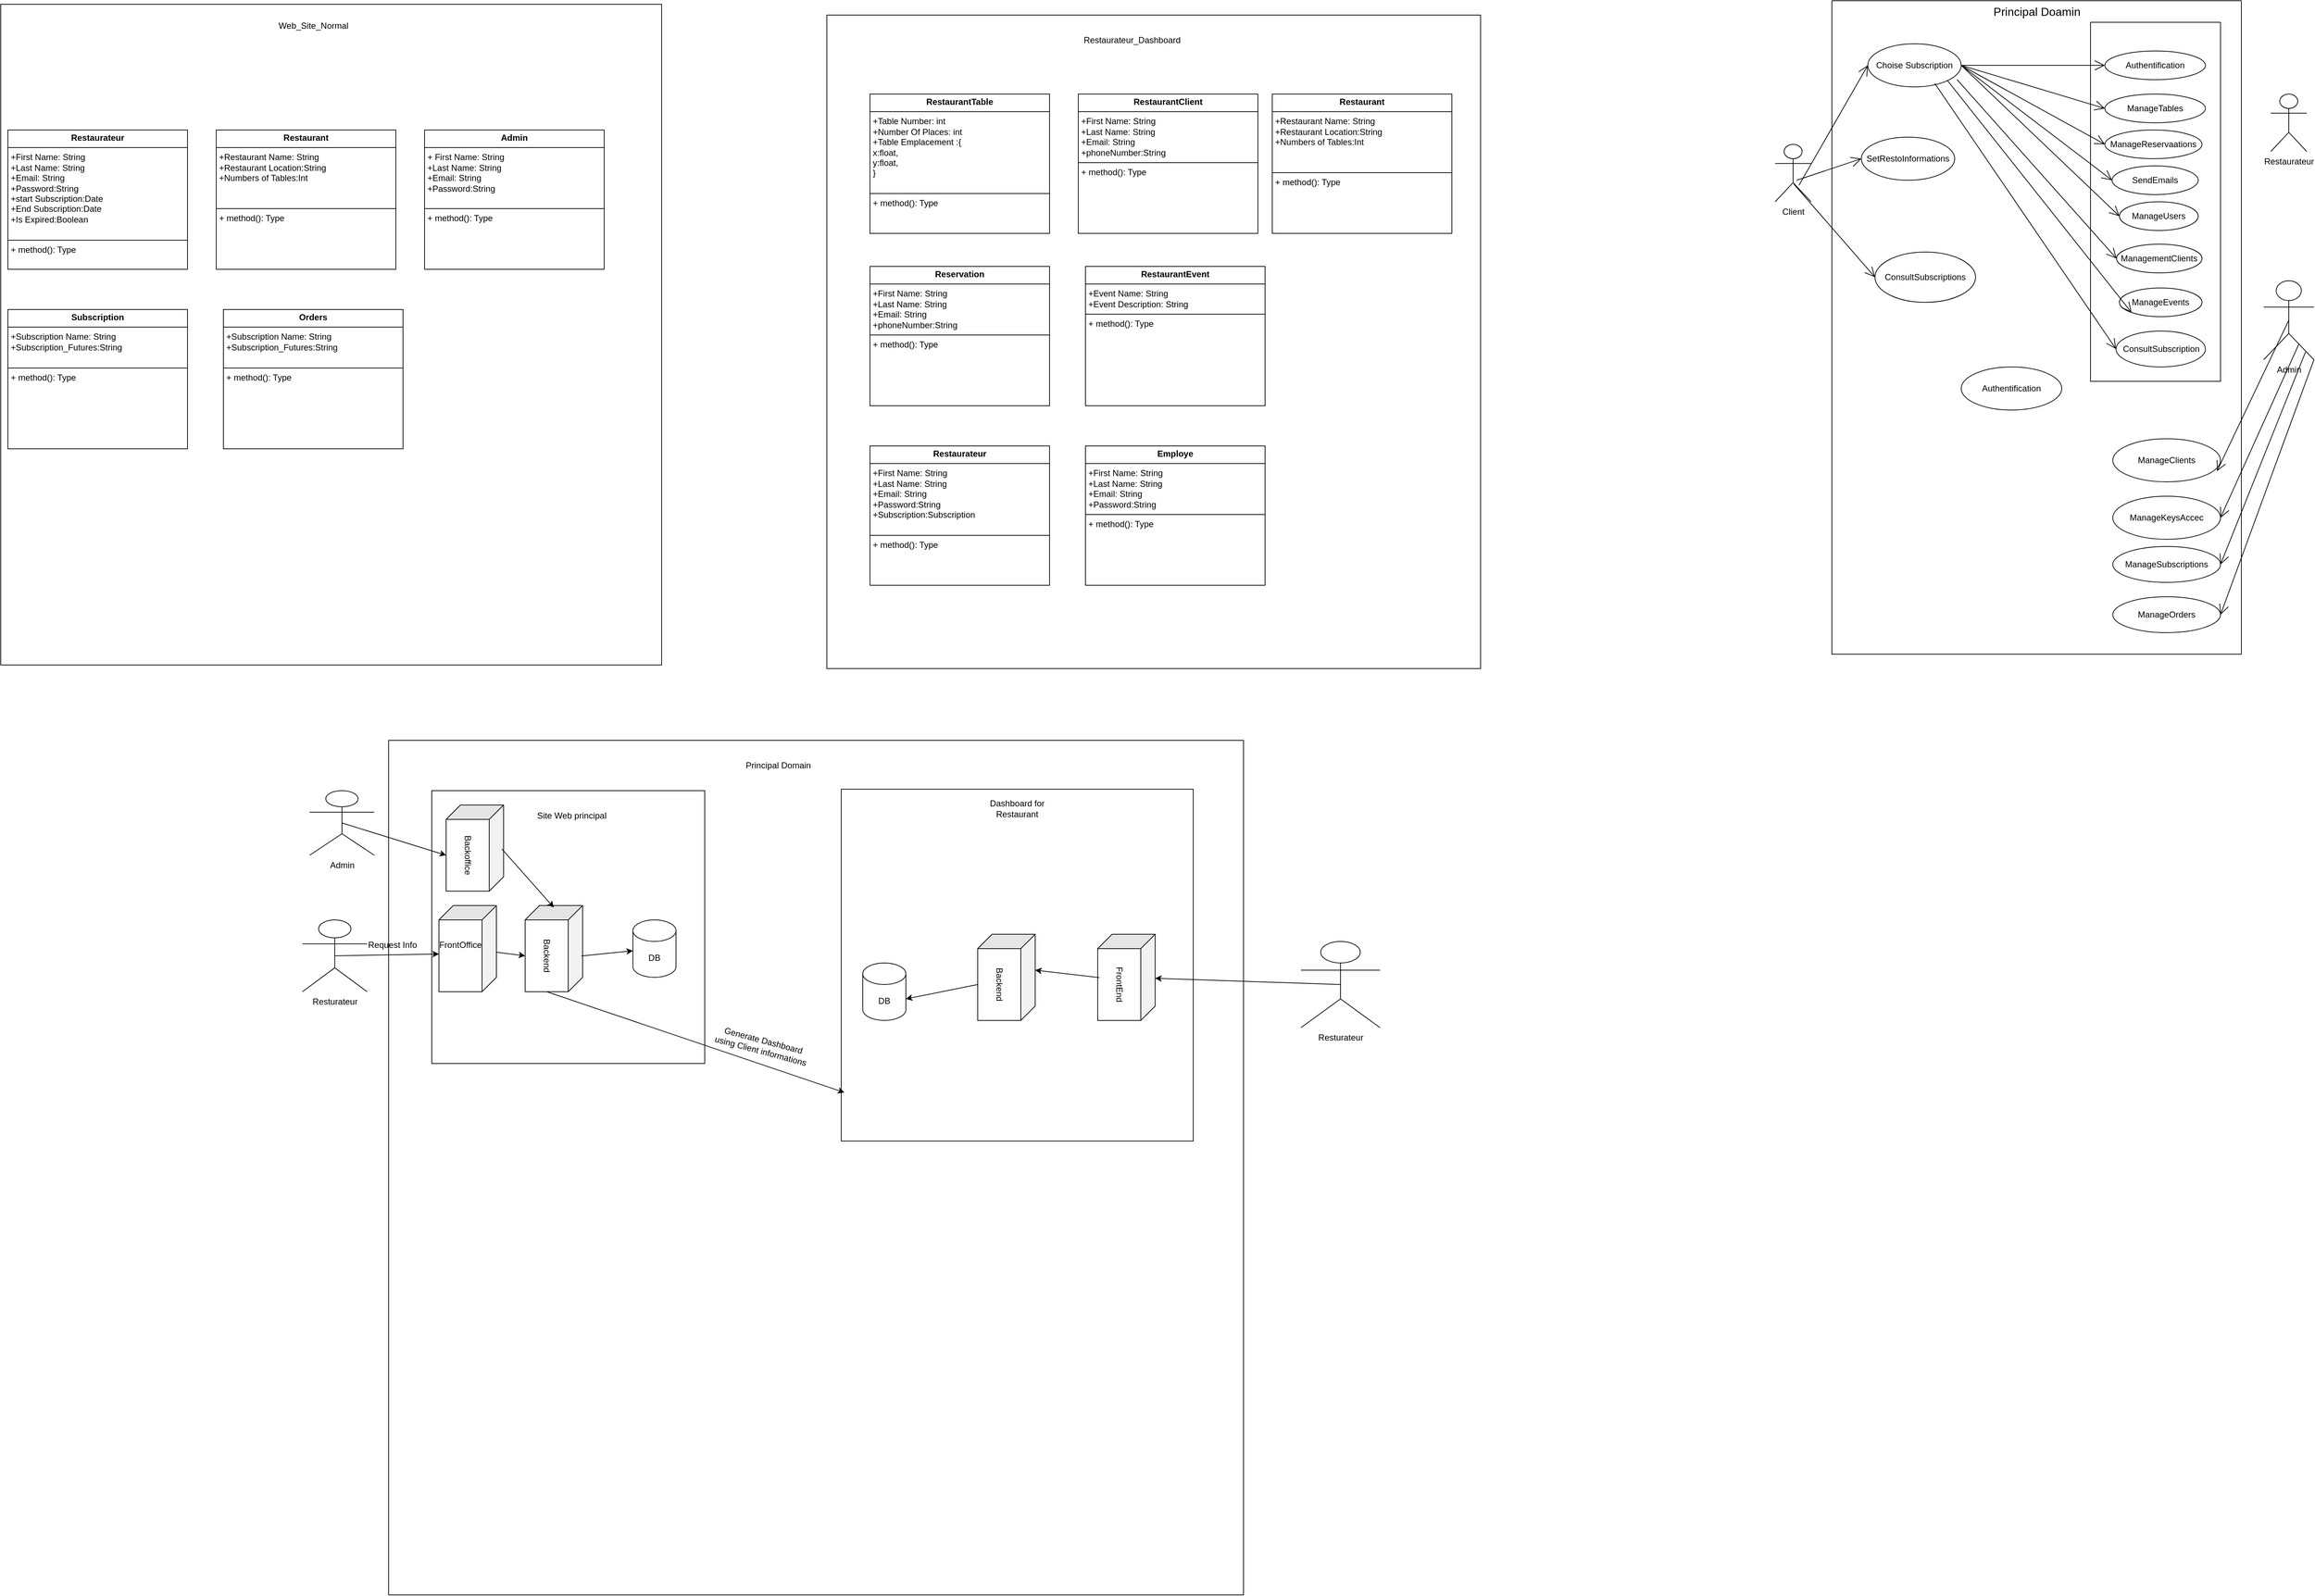 <mxfile version="24.8.4">
  <diagram id="C5RBs43oDa-KdzZeNtuy" name="Page-1">
    <mxGraphModel dx="2351" dy="675" grid="1" gridSize="10" guides="1" tooltips="1" connect="1" arrows="1" fold="1" page="1" pageScale="1" pageWidth="827" pageHeight="1169" math="0" shadow="0">
      <root>
        <mxCell id="WIyWlLk6GJQsqaUBKTNV-0" />
        <mxCell id="WIyWlLk6GJQsqaUBKTNV-1" parent="WIyWlLk6GJQsqaUBKTNV-0" />
        <mxCell id="es_hzVNeBXML-SNqYfub-71" value="Admin" style="shape=umlActor;verticalLabelPosition=bottom;verticalAlign=top;html=1;outlineConnect=0;" vertex="1" parent="WIyWlLk6GJQsqaUBKTNV-1">
          <mxGeometry x="-370" y="1850" width="90" height="90" as="geometry" />
        </mxCell>
        <mxCell id="es_hzVNeBXML-SNqYfub-73" value="" style="whiteSpace=wrap;html=1;aspect=fixed;" vertex="1" parent="WIyWlLk6GJQsqaUBKTNV-1">
          <mxGeometry x="-260" y="1780" width="1190" height="1190" as="geometry" />
        </mxCell>
        <mxCell id="es_hzVNeBXML-SNqYfub-74" value="" style="whiteSpace=wrap;html=1;aspect=fixed;strokeColor=default;" vertex="1" parent="WIyWlLk6GJQsqaUBKTNV-1">
          <mxGeometry x="-200" y="1850" width="380" height="380" as="geometry" />
        </mxCell>
        <mxCell id="es_hzVNeBXML-SNqYfub-76" value="" style="whiteSpace=wrap;html=1;aspect=fixed;" vertex="1" parent="WIyWlLk6GJQsqaUBKTNV-1">
          <mxGeometry x="370" y="1848" width="490" height="490" as="geometry" />
        </mxCell>
        <mxCell id="es_hzVNeBXML-SNqYfub-77" value="Resturateur" style="shape=umlActor;verticalLabelPosition=bottom;verticalAlign=top;html=1;outlineConnect=0;" vertex="1" parent="WIyWlLk6GJQsqaUBKTNV-1">
          <mxGeometry x="-380" y="2030" width="90" height="100" as="geometry" />
        </mxCell>
        <mxCell id="es_hzVNeBXML-SNqYfub-78" value="DB" style="shape=cylinder3;whiteSpace=wrap;html=1;boundedLbl=1;backgroundOutline=1;size=15;" vertex="1" parent="WIyWlLk6GJQsqaUBKTNV-1">
          <mxGeometry x="80" y="2030" width="60" height="80" as="geometry" />
        </mxCell>
        <mxCell id="es_hzVNeBXML-SNqYfub-80" value="" style="shape=cube;whiteSpace=wrap;html=1;boundedLbl=1;backgroundOutline=1;darkOpacity=0.05;darkOpacity2=0.1;rotation=90;" vertex="1" parent="WIyWlLk6GJQsqaUBKTNV-1">
          <mxGeometry x="-210" y="2030" width="120" height="80" as="geometry" />
        </mxCell>
        <mxCell id="es_hzVNeBXML-SNqYfub-81" value="Backend" style="shape=cube;whiteSpace=wrap;html=1;boundedLbl=1;backgroundOutline=1;darkOpacity=0.05;darkOpacity2=0.1;rotation=90;" vertex="1" parent="WIyWlLk6GJQsqaUBKTNV-1">
          <mxGeometry x="-90" y="2030" width="120" height="80" as="geometry" />
        </mxCell>
        <mxCell id="es_hzVNeBXML-SNqYfub-82" value="FrontOffice" style="text;strokeColor=none;align=center;fillColor=none;html=1;verticalAlign=middle;whiteSpace=wrap;rounded=0;" vertex="1" parent="WIyWlLk6GJQsqaUBKTNV-1">
          <mxGeometry x="-190" y="2040" width="60" height="50" as="geometry" />
        </mxCell>
        <mxCell id="es_hzVNeBXML-SNqYfub-83" value="Backoffice" style="shape=cube;whiteSpace=wrap;html=1;boundedLbl=1;backgroundOutline=1;darkOpacity=0.05;darkOpacity2=0.1;rotation=90;" vertex="1" parent="WIyWlLk6GJQsqaUBKTNV-1">
          <mxGeometry x="-200" y="1890" width="120" height="80" as="geometry" />
        </mxCell>
        <mxCell id="es_hzVNeBXML-SNqYfub-84" value="DB" style="shape=cylinder3;whiteSpace=wrap;html=1;boundedLbl=1;backgroundOutline=1;size=15;" vertex="1" parent="WIyWlLk6GJQsqaUBKTNV-1">
          <mxGeometry x="400" y="2090" width="60" height="80" as="geometry" />
        </mxCell>
        <mxCell id="es_hzVNeBXML-SNqYfub-85" value="Backend" style="shape=cube;whiteSpace=wrap;html=1;boundedLbl=1;backgroundOutline=1;darkOpacity=0.05;darkOpacity2=0.1;rotation=90;" vertex="1" parent="WIyWlLk6GJQsqaUBKTNV-1">
          <mxGeometry x="540" y="2070" width="120" height="80" as="geometry" />
        </mxCell>
        <mxCell id="es_hzVNeBXML-SNqYfub-86" value="FrontEnd" style="shape=cube;whiteSpace=wrap;html=1;boundedLbl=1;backgroundOutline=1;darkOpacity=0.05;darkOpacity2=0.1;rotation=90;" vertex="1" parent="WIyWlLk6GJQsqaUBKTNV-1">
          <mxGeometry x="707" y="2070" width="120" height="80" as="geometry" />
        </mxCell>
        <mxCell id="es_hzVNeBXML-SNqYfub-88" value="" style="endArrow=classic;html=1;rounded=0;entryX=0;entryY=0.75;entryDx=0;entryDy=0;exitX=0.5;exitY=0.5;exitDx=0;exitDy=0;exitPerimeter=0;" edge="1" parent="WIyWlLk6GJQsqaUBKTNV-1" source="es_hzVNeBXML-SNqYfub-77" target="es_hzVNeBXML-SNqYfub-82">
          <mxGeometry width="50" height="50" relative="1" as="geometry">
            <mxPoint x="-50" y="2110" as="sourcePoint" />
            <mxPoint y="2060" as="targetPoint" />
          </mxGeometry>
        </mxCell>
        <mxCell id="es_hzVNeBXML-SNqYfub-89" value="Request Info" style="text;html=1;align=center;verticalAlign=middle;resizable=0;points=[];autosize=1;strokeColor=none;fillColor=none;rotation=0;" vertex="1" parent="WIyWlLk6GJQsqaUBKTNV-1">
          <mxGeometry x="-300" y="2050" width="90" height="30" as="geometry" />
        </mxCell>
        <mxCell id="es_hzVNeBXML-SNqYfub-90" value="" style="endArrow=classic;html=1;rounded=0;entryX=0;entryY=0;entryDx=70;entryDy=80;entryPerimeter=0;" edge="1" parent="WIyWlLk6GJQsqaUBKTNV-1" source="es_hzVNeBXML-SNqYfub-80" target="es_hzVNeBXML-SNqYfub-81">
          <mxGeometry width="50" height="50" relative="1" as="geometry">
            <mxPoint x="-30" y="2130" as="sourcePoint" />
            <mxPoint x="20" y="2080" as="targetPoint" />
          </mxGeometry>
        </mxCell>
        <mxCell id="es_hzVNeBXML-SNqYfub-91" value="" style="endArrow=classic;html=1;rounded=0;exitX=0.585;exitY=0.021;exitDx=0;exitDy=0;exitPerimeter=0;" edge="1" parent="WIyWlLk6GJQsqaUBKTNV-1" source="es_hzVNeBXML-SNqYfub-81" target="es_hzVNeBXML-SNqYfub-78">
          <mxGeometry width="50" height="50" relative="1" as="geometry">
            <mxPoint x="-30" y="2130" as="sourcePoint" />
            <mxPoint x="20" y="2080" as="targetPoint" />
          </mxGeometry>
        </mxCell>
        <mxCell id="es_hzVNeBXML-SNqYfub-93" value="" style="endArrow=classic;html=1;rounded=0;exitX=0.5;exitY=0.5;exitDx=0;exitDy=0;exitPerimeter=0;entryX=0;entryY=0;entryDx=70;entryDy=80;entryPerimeter=0;" edge="1" parent="WIyWlLk6GJQsqaUBKTNV-1" source="es_hzVNeBXML-SNqYfub-71" target="es_hzVNeBXML-SNqYfub-83">
          <mxGeometry width="50" height="50" relative="1" as="geometry">
            <mxPoint x="-30" y="2130" as="sourcePoint" />
            <mxPoint x="20" y="2080" as="targetPoint" />
          </mxGeometry>
        </mxCell>
        <mxCell id="es_hzVNeBXML-SNqYfub-96" value="" style="endArrow=classic;html=1;rounded=0;exitX=0.51;exitY=0.03;exitDx=0;exitDy=0;exitPerimeter=0;entryX=0.023;entryY=0.501;entryDx=0;entryDy=0;entryPerimeter=0;" edge="1" parent="WIyWlLk6GJQsqaUBKTNV-1" source="es_hzVNeBXML-SNqYfub-83" target="es_hzVNeBXML-SNqYfub-81">
          <mxGeometry width="50" height="50" relative="1" as="geometry">
            <mxPoint x="-10" y="2060" as="sourcePoint" />
            <mxPoint x="40" y="2010" as="targetPoint" />
          </mxGeometry>
        </mxCell>
        <mxCell id="es_hzVNeBXML-SNqYfub-97" value="Resturateur" style="shape=umlActor;verticalLabelPosition=bottom;verticalAlign=top;html=1;outlineConnect=0;" vertex="1" parent="WIyWlLk6GJQsqaUBKTNV-1">
          <mxGeometry x="1010" y="2060" width="110" height="120" as="geometry" />
        </mxCell>
        <mxCell id="es_hzVNeBXML-SNqYfub-98" value="" style="endArrow=classic;html=1;rounded=0;exitX=0.5;exitY=0.5;exitDx=0;exitDy=0;exitPerimeter=0;" edge="1" parent="WIyWlLk6GJQsqaUBKTNV-1" source="es_hzVNeBXML-SNqYfub-97" target="es_hzVNeBXML-SNqYfub-86">
          <mxGeometry width="50" height="50" relative="1" as="geometry">
            <mxPoint x="330" y="2170" as="sourcePoint" />
            <mxPoint x="380" y="2120" as="targetPoint" />
          </mxGeometry>
        </mxCell>
        <mxCell id="es_hzVNeBXML-SNqYfub-101" value="" style="endArrow=classic;html=1;rounded=0;exitX=0;exitY=0;exitDx=120;exitDy=50;exitPerimeter=0;entryX=0.009;entryY=0.862;entryDx=0;entryDy=0;entryPerimeter=0;" edge="1" parent="WIyWlLk6GJQsqaUBKTNV-1" source="es_hzVNeBXML-SNqYfub-81" target="es_hzVNeBXML-SNqYfub-76">
          <mxGeometry width="50" height="50" relative="1" as="geometry">
            <mxPoint x="330" y="2170" as="sourcePoint" />
            <mxPoint x="380" y="2120" as="targetPoint" />
          </mxGeometry>
        </mxCell>
        <mxCell id="es_hzVNeBXML-SNqYfub-102" value="" style="endArrow=classic;html=1;rounded=0;entryX=0;entryY=0;entryDx=50;entryDy=0;entryPerimeter=0;exitX=0.503;exitY=0.971;exitDx=0;exitDy=0;exitPerimeter=0;" edge="1" parent="WIyWlLk6GJQsqaUBKTNV-1" source="es_hzVNeBXML-SNqYfub-86" target="es_hzVNeBXML-SNqYfub-85">
          <mxGeometry width="50" height="50" relative="1" as="geometry">
            <mxPoint x="330" y="2160" as="sourcePoint" />
            <mxPoint x="380" y="2110" as="targetPoint" />
          </mxGeometry>
        </mxCell>
        <mxCell id="es_hzVNeBXML-SNqYfub-103" value="" style="endArrow=classic;html=1;rounded=0;exitX=0;exitY=0;exitDx=70;exitDy=80;exitPerimeter=0;" edge="1" parent="WIyWlLk6GJQsqaUBKTNV-1" source="es_hzVNeBXML-SNqYfub-85">
          <mxGeometry width="50" height="50" relative="1" as="geometry">
            <mxPoint x="330" y="2160" as="sourcePoint" />
            <mxPoint x="460" y="2140" as="targetPoint" />
          </mxGeometry>
        </mxCell>
        <mxCell id="es_hzVNeBXML-SNqYfub-132" value="" style="whiteSpace=wrap;html=1;aspect=fixed;" vertex="1" parent="WIyWlLk6GJQsqaUBKTNV-1">
          <mxGeometry x="-800" y="755" width="920" height="920" as="geometry" />
        </mxCell>
        <mxCell id="es_hzVNeBXML-SNqYfub-104" value="Dashboard for Restaurant" style="text;strokeColor=none;align=center;fillColor=none;html=1;verticalAlign=middle;whiteSpace=wrap;rounded=0;" vertex="1" parent="WIyWlLk6GJQsqaUBKTNV-1">
          <mxGeometry x="560" y="1860" width="110" height="30" as="geometry" />
        </mxCell>
        <mxCell id="es_hzVNeBXML-SNqYfub-105" value="Site Web principal" style="text;strokeColor=none;align=center;fillColor=none;html=1;verticalAlign=middle;whiteSpace=wrap;rounded=0;" vertex="1" parent="WIyWlLk6GJQsqaUBKTNV-1">
          <mxGeometry x="-60" y="1870" width="110" height="30" as="geometry" />
        </mxCell>
        <mxCell id="es_hzVNeBXML-SNqYfub-106" value="Generate Dashboard using Client informations" style="text;strokeColor=none;align=center;fillColor=none;html=1;verticalAlign=middle;whiteSpace=wrap;rounded=0;rotation=15;" vertex="1" parent="WIyWlLk6GJQsqaUBKTNV-1">
          <mxGeometry x="190" y="2190" width="140" height="30" as="geometry" />
        </mxCell>
        <mxCell id="es_hzVNeBXML-SNqYfub-107" value="Principal Domain" style="text;strokeColor=none;align=center;fillColor=none;html=1;verticalAlign=middle;whiteSpace=wrap;rounded=0;" vertex="1" parent="WIyWlLk6GJQsqaUBKTNV-1">
          <mxGeometry x="210" y="1800" width="145" height="30" as="geometry" />
        </mxCell>
        <mxCell id="es_hzVNeBXML-SNqYfub-111" value="" style="group" vertex="1" connectable="0" parent="WIyWlLk6GJQsqaUBKTNV-1">
          <mxGeometry x="1670" y="750" width="750" height="910" as="geometry" />
        </mxCell>
        <mxCell id="es_hzVNeBXML-SNqYfub-0" value="Client" style="shape=umlActor;verticalLabelPosition=bottom;verticalAlign=top;html=1;" vertex="1" parent="es_hzVNeBXML-SNqYfub-111">
          <mxGeometry y="200" width="50" height="80" as="geometry" />
        </mxCell>
        <mxCell id="es_hzVNeBXML-SNqYfub-1" value="" style="swimlane;startSize=0;" vertex="1" parent="es_hzVNeBXML-SNqYfub-111">
          <mxGeometry x="79" width="570" height="910" as="geometry" />
        </mxCell>
        <mxCell id="es_hzVNeBXML-SNqYfub-2" value="Authentification" style="ellipse;whiteSpace=wrap;html=1;" vertex="1" parent="es_hzVNeBXML-SNqYfub-1">
          <mxGeometry x="180" y="510" width="140" height="60" as="geometry" />
        </mxCell>
        <mxCell id="es_hzVNeBXML-SNqYfub-3" value="Choise Subscription" style="ellipse;whiteSpace=wrap;html=1;" vertex="1" parent="es_hzVNeBXML-SNqYfub-1">
          <mxGeometry x="50" y="60" width="130" height="60" as="geometry" />
        </mxCell>
        <mxCell id="es_hzVNeBXML-SNqYfub-4" value="SetRestoInformations" style="ellipse;whiteSpace=wrap;html=1;" vertex="1" parent="es_hzVNeBXML-SNqYfub-1">
          <mxGeometry x="41" y="190" width="130" height="60" as="geometry" />
        </mxCell>
        <mxCell id="es_hzVNeBXML-SNqYfub-5" value="ConsultSubscriptions" style="ellipse;whiteSpace=wrap;html=1;" vertex="1" parent="es_hzVNeBXML-SNqYfub-1">
          <mxGeometry x="60" y="350" width="140" height="70" as="geometry" />
        </mxCell>
        <mxCell id="es_hzVNeBXML-SNqYfub-11" value="" style="swimlane;startSize=0;" vertex="1" parent="es_hzVNeBXML-SNqYfub-1">
          <mxGeometry x="360" y="30" width="181" height="500" as="geometry" />
        </mxCell>
        <mxCell id="es_hzVNeBXML-SNqYfub-15" value="Authentification" style="ellipse;whiteSpace=wrap;html=1;" vertex="1" parent="es_hzVNeBXML-SNqYfub-11">
          <mxGeometry x="20" y="40" width="140" height="40" as="geometry" />
        </mxCell>
        <mxCell id="es_hzVNeBXML-SNqYfub-21" value="ManageTables" style="ellipse;whiteSpace=wrap;html=1;" vertex="1" parent="es_hzVNeBXML-SNqYfub-11">
          <mxGeometry x="20" y="100" width="140" height="40" as="geometry" />
        </mxCell>
        <mxCell id="es_hzVNeBXML-SNqYfub-22" value="ManageReservaations" style="ellipse;whiteSpace=wrap;html=1;" vertex="1" parent="es_hzVNeBXML-SNqYfub-11">
          <mxGeometry x="20" y="150" width="135.25" height="40" as="geometry" />
        </mxCell>
        <mxCell id="es_hzVNeBXML-SNqYfub-23" value="SendEmails" style="ellipse;whiteSpace=wrap;html=1;" vertex="1" parent="es_hzVNeBXML-SNqYfub-11">
          <mxGeometry x="30" y="200" width="120" height="40" as="geometry" />
        </mxCell>
        <mxCell id="es_hzVNeBXML-SNqYfub-24" value="ManageUsers" style="ellipse;whiteSpace=wrap;html=1;" vertex="1" parent="es_hzVNeBXML-SNqYfub-11">
          <mxGeometry x="40.25" y="250" width="109.75" height="40" as="geometry" />
        </mxCell>
        <mxCell id="es_hzVNeBXML-SNqYfub-25" value="ManagementClients" style="ellipse;whiteSpace=wrap;html=1;" vertex="1" parent="es_hzVNeBXML-SNqYfub-11">
          <mxGeometry x="36.25" y="309" width="119" height="40" as="geometry" />
        </mxCell>
        <mxCell id="es_hzVNeBXML-SNqYfub-26" value="ManageEvents" style="ellipse;whiteSpace=wrap;html=1;" vertex="1" parent="es_hzVNeBXML-SNqYfub-11">
          <mxGeometry x="40.25" y="370" width="115" height="40" as="geometry" />
        </mxCell>
        <mxCell id="es_hzVNeBXML-SNqYfub-37" value="ConsultSubscription" style="ellipse;whiteSpace=wrap;html=1;" vertex="1" parent="es_hzVNeBXML-SNqYfub-11">
          <mxGeometry x="35.5" y="430" width="124.5" height="50" as="geometry" />
        </mxCell>
        <mxCell id="es_hzVNeBXML-SNqYfub-18" value="Principal Doamin" style="text;html=1;align=center;verticalAlign=middle;resizable=0;points=[];autosize=1;strokeColor=none;fillColor=none;fontSize=16;" vertex="1" parent="es_hzVNeBXML-SNqYfub-1">
          <mxGeometry x="215" width="140" height="30" as="geometry" />
        </mxCell>
        <mxCell id="es_hzVNeBXML-SNqYfub-30" value="ManageClients" style="ellipse;whiteSpace=wrap;html=1;" vertex="1" parent="es_hzVNeBXML-SNqYfub-1">
          <mxGeometry x="391" y="610" width="150" height="60" as="geometry" />
        </mxCell>
        <mxCell id="es_hzVNeBXML-SNqYfub-31" value="ManageKeysAccec" style="ellipse;whiteSpace=wrap;html=1;" vertex="1" parent="es_hzVNeBXML-SNqYfub-1">
          <mxGeometry x="391" y="690" width="150" height="60" as="geometry" />
        </mxCell>
        <mxCell id="es_hzVNeBXML-SNqYfub-32" value="ManageSubscriptions" style="ellipse;whiteSpace=wrap;html=1;" vertex="1" parent="es_hzVNeBXML-SNqYfub-1">
          <mxGeometry x="391" y="760" width="150" height="50" as="geometry" />
        </mxCell>
        <mxCell id="es_hzVNeBXML-SNqYfub-33" value="ManageOrders" style="ellipse;whiteSpace=wrap;html=1;" vertex="1" parent="es_hzVNeBXML-SNqYfub-1">
          <mxGeometry x="391" y="830" width="150" height="50" as="geometry" />
        </mxCell>
        <mxCell id="es_hzVNeBXML-SNqYfub-45" value="" style="endArrow=open;endFill=1;endSize=12;html=1;rounded=0;fontSize=12;curved=1;exitX=1;exitY=0.5;exitDx=0;exitDy=0;entryX=0;entryY=0.5;entryDx=0;entryDy=0;" edge="1" parent="es_hzVNeBXML-SNqYfub-1" source="es_hzVNeBXML-SNqYfub-3" target="es_hzVNeBXML-SNqYfub-15">
          <mxGeometry width="160" relative="1" as="geometry">
            <mxPoint x="271" y="470" as="sourcePoint" />
            <mxPoint x="431" y="470" as="targetPoint" />
          </mxGeometry>
        </mxCell>
        <mxCell id="es_hzVNeBXML-SNqYfub-46" value="" style="endArrow=open;endFill=1;endSize=12;html=1;rounded=0;fontSize=12;curved=1;entryX=0;entryY=0.5;entryDx=0;entryDy=0;exitX=1;exitY=0.5;exitDx=0;exitDy=0;" edge="1" parent="es_hzVNeBXML-SNqYfub-1" source="es_hzVNeBXML-SNqYfub-3" target="es_hzVNeBXML-SNqYfub-21">
          <mxGeometry width="160" relative="1" as="geometry">
            <mxPoint x="171" y="130" as="sourcePoint" />
            <mxPoint x="331" y="130" as="targetPoint" />
          </mxGeometry>
        </mxCell>
        <mxCell id="es_hzVNeBXML-SNqYfub-47" value="" style="endArrow=open;endFill=1;endSize=12;html=1;rounded=0;fontSize=12;curved=1;exitX=1;exitY=0.5;exitDx=0;exitDy=0;entryX=0;entryY=0.5;entryDx=0;entryDy=0;" edge="1" parent="es_hzVNeBXML-SNqYfub-1" source="es_hzVNeBXML-SNqYfub-3" target="es_hzVNeBXML-SNqYfub-22">
          <mxGeometry width="160" relative="1" as="geometry">
            <mxPoint x="211" y="200" as="sourcePoint" />
            <mxPoint x="371" y="200" as="targetPoint" />
          </mxGeometry>
        </mxCell>
        <mxCell id="es_hzVNeBXML-SNqYfub-48" value="" style="endArrow=open;endFill=1;endSize=12;html=1;rounded=0;fontSize=12;curved=1;exitX=1;exitY=0.5;exitDx=0;exitDy=0;entryX=0;entryY=0.5;entryDx=0;entryDy=0;" edge="1" parent="es_hzVNeBXML-SNqYfub-1" source="es_hzVNeBXML-SNqYfub-3" target="es_hzVNeBXML-SNqYfub-23">
          <mxGeometry width="160" relative="1" as="geometry">
            <mxPoint x="191" y="250" as="sourcePoint" />
            <mxPoint x="351" y="250" as="targetPoint" />
          </mxGeometry>
        </mxCell>
        <mxCell id="es_hzVNeBXML-SNqYfub-49" value="" style="endArrow=open;endFill=1;endSize=12;html=1;rounded=0;fontSize=12;curved=1;exitX=1;exitY=0.5;exitDx=0;exitDy=0;entryX=0;entryY=0.5;entryDx=0;entryDy=0;" edge="1" parent="es_hzVNeBXML-SNqYfub-1" source="es_hzVNeBXML-SNqYfub-3" target="es_hzVNeBXML-SNqYfub-24">
          <mxGeometry width="160" relative="1" as="geometry">
            <mxPoint x="201" y="280" as="sourcePoint" />
            <mxPoint x="361" y="280" as="targetPoint" />
          </mxGeometry>
        </mxCell>
        <mxCell id="es_hzVNeBXML-SNqYfub-50" value="" style="endArrow=open;endFill=1;endSize=12;html=1;rounded=0;fontSize=12;curved=1;exitX=1;exitY=1;exitDx=0;exitDy=0;entryX=0;entryY=1;entryDx=0;entryDy=0;" edge="1" parent="es_hzVNeBXML-SNqYfub-1" source="es_hzVNeBXML-SNqYfub-3" target="es_hzVNeBXML-SNqYfub-26">
          <mxGeometry width="160" relative="1" as="geometry">
            <mxPoint x="171" y="290" as="sourcePoint" />
            <mxPoint x="331" y="290" as="targetPoint" />
          </mxGeometry>
        </mxCell>
        <mxCell id="es_hzVNeBXML-SNqYfub-51" value="" style="endArrow=open;endFill=1;endSize=12;html=1;rounded=0;fontSize=12;curved=1;exitX=0.955;exitY=0.829;exitDx=0;exitDy=0;exitPerimeter=0;entryX=0;entryY=0.5;entryDx=0;entryDy=0;" edge="1" parent="es_hzVNeBXML-SNqYfub-1" source="es_hzVNeBXML-SNqYfub-3" target="es_hzVNeBXML-SNqYfub-25">
          <mxGeometry width="160" relative="1" as="geometry">
            <mxPoint x="201" y="300" as="sourcePoint" />
            <mxPoint x="361" y="300" as="targetPoint" />
          </mxGeometry>
        </mxCell>
        <mxCell id="es_hzVNeBXML-SNqYfub-52" value="" style="endArrow=open;endFill=1;endSize=12;html=1;rounded=0;fontSize=12;curved=1;exitX=0.717;exitY=0.92;exitDx=0;exitDy=0;exitPerimeter=0;entryX=0;entryY=0.5;entryDx=0;entryDy=0;" edge="1" parent="es_hzVNeBXML-SNqYfub-1" source="es_hzVNeBXML-SNqYfub-3" target="es_hzVNeBXML-SNqYfub-37">
          <mxGeometry width="160" relative="1" as="geometry">
            <mxPoint x="241" y="460" as="sourcePoint" />
            <mxPoint x="401" y="460" as="targetPoint" />
          </mxGeometry>
        </mxCell>
        <mxCell id="es_hzVNeBXML-SNqYfub-8" value="Admin" style="shape=umlActor;verticalLabelPosition=bottom;verticalAlign=top;html=1;" vertex="1" parent="es_hzVNeBXML-SNqYfub-111">
          <mxGeometry x="680" y="390" width="70" height="110" as="geometry" />
        </mxCell>
        <mxCell id="es_hzVNeBXML-SNqYfub-38" value="" style="endArrow=open;endFill=1;endSize=12;html=1;rounded=0;fontSize=12;curved=1;exitX=0.664;exitY=0.712;exitDx=0;exitDy=0;exitPerimeter=0;entryX=0;entryY=0.5;entryDx=0;entryDy=0;" edge="1" parent="es_hzVNeBXML-SNqYfub-111" source="es_hzVNeBXML-SNqYfub-0" target="es_hzVNeBXML-SNqYfub-3">
          <mxGeometry width="160" relative="1" as="geometry">
            <mxPoint x="350" y="440" as="sourcePoint" />
            <mxPoint x="510" y="440" as="targetPoint" />
          </mxGeometry>
        </mxCell>
        <mxCell id="es_hzVNeBXML-SNqYfub-39" value="" style="endArrow=open;endFill=1;endSize=12;html=1;rounded=0;fontSize=12;curved=1;entryX=0;entryY=0.5;entryDx=0;entryDy=0;" edge="1" parent="es_hzVNeBXML-SNqYfub-111" target="es_hzVNeBXML-SNqYfub-4">
          <mxGeometry width="160" relative="1" as="geometry">
            <mxPoint x="30" y="250" as="sourcePoint" />
            <mxPoint x="510" y="440" as="targetPoint" />
          </mxGeometry>
        </mxCell>
        <mxCell id="es_hzVNeBXML-SNqYfub-40" value="" style="endArrow=open;endFill=1;endSize=12;html=1;rounded=0;fontSize=12;curved=1;exitX=0.518;exitY=0.69;exitDx=0;exitDy=0;exitPerimeter=0;entryX=0;entryY=0.5;entryDx=0;entryDy=0;" edge="1" parent="es_hzVNeBXML-SNqYfub-111" source="es_hzVNeBXML-SNqYfub-0" target="es_hzVNeBXML-SNqYfub-5">
          <mxGeometry width="160" relative="1" as="geometry">
            <mxPoint x="350" y="440" as="sourcePoint" />
            <mxPoint x="510" y="440" as="targetPoint" />
          </mxGeometry>
        </mxCell>
        <mxCell id="es_hzVNeBXML-SNqYfub-42" value="" style="endArrow=open;endFill=1;endSize=12;html=1;rounded=0;fontSize=12;curved=1;entryX=0.967;entryY=0.753;entryDx=0;entryDy=0;entryPerimeter=0;exitX=0.5;exitY=0.5;exitDx=0;exitDy=0;exitPerimeter=0;" edge="1" parent="es_hzVNeBXML-SNqYfub-111" source="es_hzVNeBXML-SNqYfub-8" target="es_hzVNeBXML-SNqYfub-30">
          <mxGeometry width="160" relative="1" as="geometry">
            <mxPoint x="720" y="470" as="sourcePoint" />
            <mxPoint x="880" y="470" as="targetPoint" />
          </mxGeometry>
        </mxCell>
        <mxCell id="es_hzVNeBXML-SNqYfub-43" value="" style="endArrow=open;endFill=1;endSize=12;html=1;rounded=0;fontSize=12;curved=1;exitX=0.708;exitY=0.791;exitDx=0;exitDy=0;exitPerimeter=0;entryX=1;entryY=0.5;entryDx=0;entryDy=0;" edge="1" parent="es_hzVNeBXML-SNqYfub-111" source="es_hzVNeBXML-SNqYfub-8" target="es_hzVNeBXML-SNqYfub-31">
          <mxGeometry width="160" relative="1" as="geometry">
            <mxPoint x="590" y="640" as="sourcePoint" />
            <mxPoint x="750" y="640" as="targetPoint" />
          </mxGeometry>
        </mxCell>
        <mxCell id="es_hzVNeBXML-SNqYfub-44" value="" style="endArrow=open;endFill=1;endSize=12;html=1;rounded=0;fontSize=12;curved=1;exitX=1;exitY=1;exitDx=0;exitDy=0;exitPerimeter=0;entryX=1;entryY=0.5;entryDx=0;entryDy=0;" edge="1" parent="es_hzVNeBXML-SNqYfub-111" source="es_hzVNeBXML-SNqYfub-8" target="es_hzVNeBXML-SNqYfub-33">
          <mxGeometry width="160" relative="1" as="geometry">
            <mxPoint x="350" y="470" as="sourcePoint" />
            <mxPoint x="510" y="470" as="targetPoint" />
          </mxGeometry>
        </mxCell>
        <mxCell id="es_hzVNeBXML-SNqYfub-109" value="" style="endArrow=open;endFill=1;endSize=12;html=1;rounded=0;fontSize=12;curved=1;exitX=0.833;exitY=0.901;exitDx=0;exitDy=0;exitPerimeter=0;entryX=1;entryY=0.5;entryDx=0;entryDy=0;" edge="1" parent="es_hzVNeBXML-SNqYfub-111" source="es_hzVNeBXML-SNqYfub-8" target="es_hzVNeBXML-SNqYfub-32">
          <mxGeometry width="160" relative="1" as="geometry">
            <mxPoint x="760" y="510" as="sourcePoint" />
            <mxPoint x="630" y="865" as="targetPoint" />
          </mxGeometry>
        </mxCell>
        <mxCell id="es_hzVNeBXML-SNqYfub-110" value="Restaurateur" style="shape=umlActor;verticalLabelPosition=bottom;verticalAlign=top;html=1;" vertex="1" parent="es_hzVNeBXML-SNqYfub-111">
          <mxGeometry x="690" y="130" width="50" height="80" as="geometry" />
        </mxCell>
        <mxCell id="es_hzVNeBXML-SNqYfub-119" value="&lt;p style=&quot;margin:0px;margin-top:4px;text-align:center;&quot;&gt;&lt;b&gt;Restaurateur&lt;/b&gt;&lt;/p&gt;&lt;hr size=&quot;1&quot; style=&quot;border-style:solid;&quot;&gt;&lt;p style=&quot;margin:0px;margin-left:4px;&quot;&gt;+First Name: String&lt;/p&gt;&lt;p style=&quot;margin:0px;margin-left:4px;&quot;&gt;+Last Name: String&lt;/p&gt;&lt;p style=&quot;margin:0px;margin-left:4px;&quot;&gt;+Email: String&lt;/p&gt;&lt;p style=&quot;margin:0px;margin-left:4px;&quot;&gt;+Password:String&lt;/p&gt;&lt;p style=&quot;margin:0px;margin-left:4px;&quot;&gt;+start Subscription:Date&lt;/p&gt;&lt;p style=&quot;margin:0px;margin-left:4px;&quot;&gt;+End Subscription:Date&lt;/p&gt;&lt;p style=&quot;margin:0px;margin-left:4px;&quot;&gt;+Is Expired:Boolean&lt;/p&gt;&lt;p style=&quot;margin:0px;margin-left:4px;&quot;&gt;&lt;br&gt;&lt;/p&gt;&lt;hr size=&quot;1&quot; style=&quot;border-style:solid;&quot;&gt;&lt;p style=&quot;margin:0px;margin-left:4px;&quot;&gt;+ method(): Type&lt;/p&gt;" style="verticalAlign=top;align=left;overflow=fill;html=1;whiteSpace=wrap;" vertex="1" parent="WIyWlLk6GJQsqaUBKTNV-1">
          <mxGeometry x="-790" y="930" width="250" height="194" as="geometry" />
        </mxCell>
        <mxCell id="es_hzVNeBXML-SNqYfub-120" value="&lt;p style=&quot;margin:0px;margin-top:4px;text-align:center;&quot;&gt;&lt;b&gt;Admin&lt;/b&gt;&lt;/p&gt;&lt;hr size=&quot;1&quot; style=&quot;border-style:solid;&quot;&gt;&lt;p style=&quot;margin:0px;margin-left:4px;&quot;&gt;+ First Name: String&lt;/p&gt;&lt;p style=&quot;margin:0px;margin-left:4px;&quot;&gt;+Last Name: String&lt;/p&gt;&lt;p style=&quot;margin:0px;margin-left:4px;&quot;&gt;+Email: String&lt;/p&gt;&lt;p style=&quot;margin:0px;margin-left:4px;&quot;&gt;+Password:String&lt;/p&gt;&lt;p style=&quot;margin:0px;margin-left:4px;&quot;&gt;&lt;br&gt;&lt;/p&gt;&lt;hr size=&quot;1&quot; style=&quot;border-style:solid;&quot;&gt;&lt;p style=&quot;margin:0px;margin-left:4px;&quot;&gt;+ method(): Type&lt;/p&gt;" style="verticalAlign=top;align=left;overflow=fill;html=1;whiteSpace=wrap;" vertex="1" parent="WIyWlLk6GJQsqaUBKTNV-1">
          <mxGeometry x="-210" y="930" width="250" height="194" as="geometry" />
        </mxCell>
        <mxCell id="es_hzVNeBXML-SNqYfub-121" value="&lt;p style=&quot;margin:0px;margin-top:4px;text-align:center;&quot;&gt;&lt;b&gt;Restaurant&lt;/b&gt;&lt;/p&gt;&lt;hr size=&quot;1&quot; style=&quot;border-style:solid;&quot;&gt;&lt;p style=&quot;margin:0px;margin-left:4px;&quot;&gt;+Restaurant Name: String&lt;/p&gt;&lt;p style=&quot;margin:0px;margin-left:4px;&quot;&gt;+Restaurant Location:String&lt;/p&gt;&lt;p style=&quot;margin:0px;margin-left:4px;&quot;&gt;+Numbers of Tables:Int&lt;/p&gt;&lt;p style=&quot;margin:0px;margin-left:4px;&quot;&gt;&lt;br&gt;&lt;/p&gt;&lt;p style=&quot;margin:0px;margin-left:4px;&quot;&gt;&lt;br&gt;&lt;/p&gt;&lt;hr size=&quot;1&quot; style=&quot;border-style:solid;&quot;&gt;&lt;p style=&quot;margin:0px;margin-left:4px;&quot;&gt;+ method(): Type&lt;/p&gt;" style="verticalAlign=top;align=left;overflow=fill;html=1;whiteSpace=wrap;" vertex="1" parent="WIyWlLk6GJQsqaUBKTNV-1">
          <mxGeometry x="-500" y="930" width="250" height="194" as="geometry" />
        </mxCell>
        <mxCell id="es_hzVNeBXML-SNqYfub-122" value="&lt;p style=&quot;margin:0px;margin-top:4px;text-align:center;&quot;&gt;&lt;b&gt;Subscription&lt;/b&gt;&lt;/p&gt;&lt;hr size=&quot;1&quot; style=&quot;border-style:solid;&quot;&gt;&lt;p style=&quot;margin:0px;margin-left:4px;&quot;&gt;+Subscription Name: String&lt;/p&gt;&lt;p style=&quot;margin:0px;margin-left:4px;&quot;&gt;+Subscription_Futures:String&lt;/p&gt;&lt;p style=&quot;margin:0px;margin-left:4px;&quot;&gt;&lt;br&gt;&lt;/p&gt;&lt;hr size=&quot;1&quot; style=&quot;border-style:solid;&quot;&gt;&lt;p style=&quot;margin:0px;margin-left:4px;&quot;&gt;+ method(): Type&lt;/p&gt;" style="verticalAlign=top;align=left;overflow=fill;html=1;whiteSpace=wrap;" vertex="1" parent="WIyWlLk6GJQsqaUBKTNV-1">
          <mxGeometry x="-790" y="1180" width="250" height="194" as="geometry" />
        </mxCell>
        <mxCell id="es_hzVNeBXML-SNqYfub-127" value="&lt;p style=&quot;margin:0px;margin-top:4px;text-align:center;&quot;&gt;&lt;b&gt;Orders&lt;/b&gt;&lt;/p&gt;&lt;hr size=&quot;1&quot; style=&quot;border-style:solid;&quot;&gt;&lt;p style=&quot;margin:0px;margin-left:4px;&quot;&gt;+Subscription Name: String&lt;/p&gt;&lt;p style=&quot;margin:0px;margin-left:4px;&quot;&gt;+Subscription_Futures:String&lt;/p&gt;&lt;p style=&quot;margin:0px;margin-left:4px;&quot;&gt;&lt;br&gt;&lt;/p&gt;&lt;hr size=&quot;1&quot; style=&quot;border-style:solid;&quot;&gt;&lt;p style=&quot;margin:0px;margin-left:4px;&quot;&gt;+ method(): Type&lt;/p&gt;" style="verticalAlign=top;align=left;overflow=fill;html=1;whiteSpace=wrap;" vertex="1" parent="WIyWlLk6GJQsqaUBKTNV-1">
          <mxGeometry x="-490" y="1180" width="250" height="194" as="geometry" />
        </mxCell>
        <mxCell id="es_hzVNeBXML-SNqYfub-130" value="" style="group" vertex="1" connectable="0" parent="WIyWlLk6GJQsqaUBKTNV-1">
          <mxGeometry x="350" y="770" width="910" height="910" as="geometry" />
        </mxCell>
        <mxCell id="es_hzVNeBXML-SNqYfub-129" value="" style="whiteSpace=wrap;html=1;aspect=fixed;" vertex="1" parent="es_hzVNeBXML-SNqYfub-130">
          <mxGeometry width="910" height="910" as="geometry" />
        </mxCell>
        <mxCell id="es_hzVNeBXML-SNqYfub-123" value="&lt;p style=&quot;margin:0px;margin-top:4px;text-align:center;&quot;&gt;&lt;b&gt;RestaurantClient&lt;/b&gt;&lt;/p&gt;&lt;hr size=&quot;1&quot; style=&quot;border-style:solid;&quot;&gt;&lt;p style=&quot;margin:0px;margin-left:4px;&quot;&gt;+First Name: String&lt;/p&gt;&lt;p style=&quot;margin:0px;margin-left:4px;&quot;&gt;+Last Name: String&lt;/p&gt;&lt;p style=&quot;margin:0px;margin-left:4px;&quot;&gt;+Email: String&lt;/p&gt;&lt;p style=&quot;margin:0px;margin-left:4px;&quot;&gt;+phoneNumber:String&lt;/p&gt;&lt;hr size=&quot;1&quot; style=&quot;border-style:solid;&quot;&gt;&lt;p style=&quot;margin:0px;margin-left:4px;&quot;&gt;+ method(): Type&lt;/p&gt;" style="verticalAlign=top;align=left;overflow=fill;html=1;whiteSpace=wrap;" vertex="1" parent="es_hzVNeBXML-SNqYfub-130">
          <mxGeometry x="350" y="110" width="250" height="194" as="geometry" />
        </mxCell>
        <mxCell id="es_hzVNeBXML-SNqYfub-124" value="&lt;p style=&quot;margin:0px;margin-top:4px;text-align:center;&quot;&gt;&lt;b&gt;RestaurantTable&lt;/b&gt;&lt;/p&gt;&lt;hr size=&quot;1&quot; style=&quot;border-style:solid;&quot;&gt;&lt;p style=&quot;margin:0px;margin-left:4px;&quot;&gt;+Table Number: int&lt;/p&gt;&lt;p style=&quot;margin:0px;margin-left:4px;&quot;&gt;+Number Of Places: int&lt;/p&gt;&lt;p style=&quot;margin:0px;margin-left:4px;&quot;&gt;+Table Emplacement :{&lt;/p&gt;&lt;p style=&quot;margin:0px;margin-left:4px;&quot;&gt;x:float,&lt;/p&gt;&lt;p style=&quot;margin:0px;margin-left:4px;&quot;&gt;y:float,&lt;/p&gt;&lt;p style=&quot;margin:0px;margin-left:4px;&quot;&gt;}&lt;/p&gt;&lt;p style=&quot;margin:0px;margin-left:4px;&quot;&gt;&lt;br&gt;&lt;/p&gt;&lt;hr size=&quot;1&quot; style=&quot;border-style:solid;&quot;&gt;&lt;p style=&quot;margin:0px;margin-left:4px;&quot;&gt;+ method(): Type&lt;/p&gt;" style="verticalAlign=top;align=left;overflow=fill;html=1;whiteSpace=wrap;" vertex="1" parent="es_hzVNeBXML-SNqYfub-130">
          <mxGeometry x="60" y="110" width="250" height="194" as="geometry" />
        </mxCell>
        <mxCell id="es_hzVNeBXML-SNqYfub-125" value="&lt;p style=&quot;margin:0px;margin-top:4px;text-align:center;&quot;&gt;&lt;b&gt;Reservation&lt;/b&gt;&lt;/p&gt;&lt;hr size=&quot;1&quot; style=&quot;border-style:solid;&quot;&gt;&lt;p style=&quot;margin:0px;margin-left:4px;&quot;&gt;+First Name: String&lt;/p&gt;&lt;p style=&quot;margin:0px;margin-left:4px;&quot;&gt;+Last Name: String&lt;/p&gt;&lt;p style=&quot;margin:0px;margin-left:4px;&quot;&gt;+Email: String&lt;/p&gt;&lt;p style=&quot;margin:0px;margin-left:4px;&quot;&gt;+phoneNumber:String&lt;/p&gt;&lt;hr size=&quot;1&quot; style=&quot;border-style:solid;&quot;&gt;&lt;p style=&quot;margin:0px;margin-left:4px;&quot;&gt;+ method(): Type&lt;/p&gt;" style="verticalAlign=top;align=left;overflow=fill;html=1;whiteSpace=wrap;" vertex="1" parent="es_hzVNeBXML-SNqYfub-130">
          <mxGeometry x="60" y="350" width="250" height="194" as="geometry" />
        </mxCell>
        <mxCell id="es_hzVNeBXML-SNqYfub-126" value="&lt;p style=&quot;margin:0px;margin-top:4px;text-align:center;&quot;&gt;&lt;b&gt;RestaurantEvent&lt;/b&gt;&lt;/p&gt;&lt;hr size=&quot;1&quot; style=&quot;border-style:solid;&quot;&gt;&lt;p style=&quot;margin:0px;margin-left:4px;&quot;&gt;+Event Name: String&lt;/p&gt;&lt;p style=&quot;margin:0px;margin-left:4px;&quot;&gt;+Event Description: String&lt;/p&gt;&lt;hr size=&quot;1&quot; style=&quot;border-style:solid;&quot;&gt;&lt;p style=&quot;margin:0px;margin-left:4px;&quot;&gt;+ method(): Type&lt;/p&gt;" style="verticalAlign=top;align=left;overflow=fill;html=1;whiteSpace=wrap;" vertex="1" parent="es_hzVNeBXML-SNqYfub-130">
          <mxGeometry x="360" y="350" width="250" height="194" as="geometry" />
        </mxCell>
        <mxCell id="es_hzVNeBXML-SNqYfub-128" value="&lt;p style=&quot;margin:0px;margin-top:4px;text-align:center;&quot;&gt;&lt;b&gt;Restaurateur&lt;/b&gt;&lt;/p&gt;&lt;hr size=&quot;1&quot; style=&quot;border-style:solid;&quot;&gt;&lt;p style=&quot;margin:0px;margin-left:4px;&quot;&gt;+First Name: String&lt;/p&gt;&lt;p style=&quot;margin:0px;margin-left:4px;&quot;&gt;+Last Name: String&lt;/p&gt;&lt;p style=&quot;margin:0px;margin-left:4px;&quot;&gt;+Email: String&lt;/p&gt;&lt;p style=&quot;margin:0px;margin-left:4px;&quot;&gt;+Password:String&lt;/p&gt;&lt;p style=&quot;margin:0px;margin-left:4px;&quot;&gt;+Subscription:Subscription&lt;/p&gt;&lt;p style=&quot;margin:0px;margin-left:4px;&quot;&gt;&lt;br&gt;&lt;/p&gt;&lt;hr size=&quot;1&quot; style=&quot;border-style:solid;&quot;&gt;&lt;p style=&quot;margin:0px;margin-left:4px;&quot;&gt;+ method(): Type&lt;/p&gt;" style="verticalAlign=top;align=left;overflow=fill;html=1;whiteSpace=wrap;" vertex="1" parent="es_hzVNeBXML-SNqYfub-130">
          <mxGeometry x="60" y="600" width="250" height="194" as="geometry" />
        </mxCell>
        <mxCell id="es_hzVNeBXML-SNqYfub-134" value="Restaurateur_Dashboard" style="text;strokeColor=none;align=center;fillColor=none;html=1;verticalAlign=middle;whiteSpace=wrap;rounded=0;" vertex="1" parent="es_hzVNeBXML-SNqYfub-130">
          <mxGeometry x="345" y="20" width="160" height="30" as="geometry" />
        </mxCell>
        <mxCell id="es_hzVNeBXML-SNqYfub-143" value="&lt;p style=&quot;margin:0px;margin-top:4px;text-align:center;&quot;&gt;&lt;b&gt;Employe&lt;/b&gt;&lt;/p&gt;&lt;hr size=&quot;1&quot; style=&quot;border-style:solid;&quot;&gt;&lt;p style=&quot;margin:0px;margin-left:4px;&quot;&gt;+First Name: String&lt;/p&gt;&lt;p style=&quot;margin:0px;margin-left:4px;&quot;&gt;+Last Name: String&lt;/p&gt;&lt;p style=&quot;margin:0px;margin-left:4px;&quot;&gt;+Email: String&lt;/p&gt;&lt;p style=&quot;margin:0px;margin-left:4px;&quot;&gt;+Password:String&lt;/p&gt;&lt;hr size=&quot;1&quot; style=&quot;border-style:solid;&quot;&gt;&lt;p style=&quot;margin:0px;margin-left:4px;&quot;&gt;+ method(): Type&lt;/p&gt;" style="verticalAlign=top;align=left;overflow=fill;html=1;whiteSpace=wrap;" vertex="1" parent="es_hzVNeBXML-SNqYfub-130">
          <mxGeometry x="360" y="600" width="250" height="194" as="geometry" />
        </mxCell>
        <mxCell id="es_hzVNeBXML-SNqYfub-144" value="&lt;p style=&quot;margin:0px;margin-top:4px;text-align:center;&quot;&gt;&lt;b&gt;Restaurant&lt;/b&gt;&lt;/p&gt;&lt;hr size=&quot;1&quot; style=&quot;border-style:solid;&quot;&gt;&lt;p style=&quot;margin:0px;margin-left:4px;&quot;&gt;+Restaurant Name: String&lt;/p&gt;&lt;p style=&quot;margin:0px;margin-left:4px;&quot;&gt;+Restaurant Location:String&lt;/p&gt;&lt;p style=&quot;margin:0px;margin-left:4px;&quot;&gt;+Numbers of Tables:Int&lt;/p&gt;&lt;p style=&quot;margin:0px;margin-left:4px;&quot;&gt;&lt;br&gt;&lt;/p&gt;&lt;p style=&quot;margin:0px;margin-left:4px;&quot;&gt;&lt;br&gt;&lt;/p&gt;&lt;hr size=&quot;1&quot; style=&quot;border-style:solid;&quot;&gt;&lt;p style=&quot;margin:0px;margin-left:4px;&quot;&gt;+ method(): Type&lt;/p&gt;" style="verticalAlign=top;align=left;overflow=fill;html=1;whiteSpace=wrap;" vertex="1" parent="es_hzVNeBXML-SNqYfub-130">
          <mxGeometry x="620" y="110" width="250" height="194" as="geometry" />
        </mxCell>
        <mxCell id="es_hzVNeBXML-SNqYfub-133" value="Web_Site_Normal" style="text;strokeColor=none;align=center;fillColor=none;html=1;verticalAlign=middle;whiteSpace=wrap;rounded=0;" vertex="1" parent="WIyWlLk6GJQsqaUBKTNV-1">
          <mxGeometry x="-422.5" y="770" width="115" height="30" as="geometry" />
        </mxCell>
      </root>
    </mxGraphModel>
  </diagram>
</mxfile>
